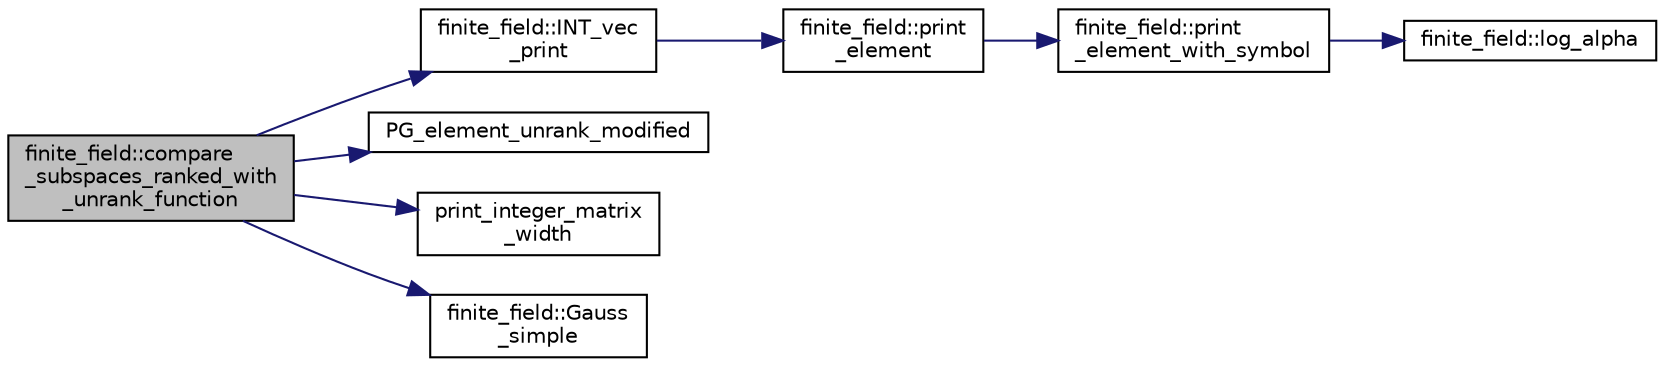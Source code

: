 digraph "finite_field::compare_subspaces_ranked_with_unrank_function"
{
  edge [fontname="Helvetica",fontsize="10",labelfontname="Helvetica",labelfontsize="10"];
  node [fontname="Helvetica",fontsize="10",shape=record];
  rankdir="LR";
  Node1985 [label="finite_field::compare\l_subspaces_ranked_with\l_unrank_function",height=0.2,width=0.4,color="black", fillcolor="grey75", style="filled", fontcolor="black"];
  Node1985 -> Node1986 [color="midnightblue",fontsize="10",style="solid",fontname="Helvetica"];
  Node1986 [label="finite_field::INT_vec\l_print",height=0.2,width=0.4,color="black", fillcolor="white", style="filled",URL="$df/d5a/classfinite__field.html#a9c33a61dedc197e37b014b6f8dc07f06"];
  Node1986 -> Node1987 [color="midnightblue",fontsize="10",style="solid",fontname="Helvetica"];
  Node1987 [label="finite_field::print\l_element",height=0.2,width=0.4,color="black", fillcolor="white", style="filled",URL="$df/d5a/classfinite__field.html#ab7d1f59c043d7696b8b47c92d0fedad5"];
  Node1987 -> Node1988 [color="midnightblue",fontsize="10",style="solid",fontname="Helvetica"];
  Node1988 [label="finite_field::print\l_element_with_symbol",height=0.2,width=0.4,color="black", fillcolor="white", style="filled",URL="$df/d5a/classfinite__field.html#aa0180c961aa4a0a8934cb4dc82e38a4d"];
  Node1988 -> Node1989 [color="midnightblue",fontsize="10",style="solid",fontname="Helvetica"];
  Node1989 [label="finite_field::log_alpha",height=0.2,width=0.4,color="black", fillcolor="white", style="filled",URL="$df/d5a/classfinite__field.html#a446a83ae0d281ddf44215626f0097305"];
  Node1985 -> Node1990 [color="midnightblue",fontsize="10",style="solid",fontname="Helvetica"];
  Node1990 [label="PG_element_unrank_modified",height=0.2,width=0.4,color="black", fillcolor="white", style="filled",URL="$d4/d67/geometry_8h.html#a83ae9b605d496f6a90345303f6efae64"];
  Node1985 -> Node1991 [color="midnightblue",fontsize="10",style="solid",fontname="Helvetica"];
  Node1991 [label="print_integer_matrix\l_width",height=0.2,width=0.4,color="black", fillcolor="white", style="filled",URL="$d5/db4/io__and__os_8h.html#aa78f3e73fc2179251bd15adbcc31573f"];
  Node1985 -> Node1992 [color="midnightblue",fontsize="10",style="solid",fontname="Helvetica"];
  Node1992 [label="finite_field::Gauss\l_simple",height=0.2,width=0.4,color="black", fillcolor="white", style="filled",URL="$df/d5a/classfinite__field.html#aba4950590e24a1ce323f292cf47b3307"];
}
